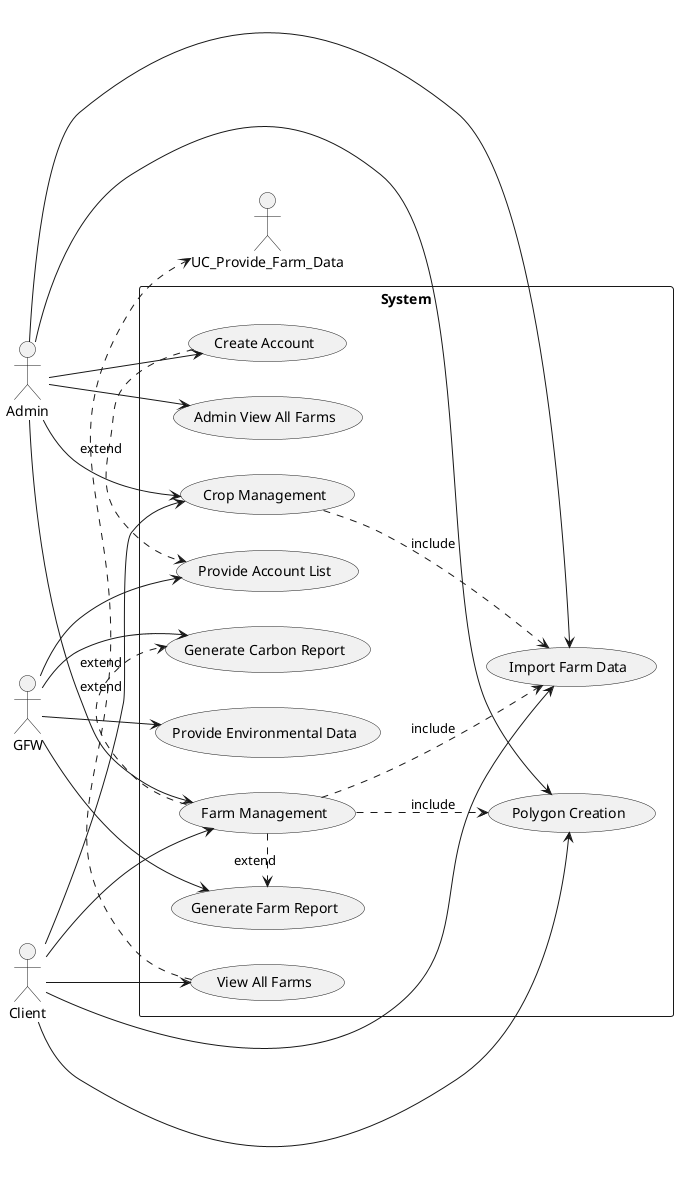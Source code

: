 @startuml
left to right direction
actor Admin
actor Client
actor System as System
rectangle System {
    usecase "View All Farms" as UC_View_All_Farms
    usecase "Provide Environmental Data" as UC_Provide_Environmental_Data
    usecase "Crop Management" as UC_Crop_Management
    usecase "Create Account" as UC_Create_Account
    usecase "Admin View All Farms" as UC_Admin_View_All_Farms
    usecase "Polygon Creation" as UC_Polygon_Creation
    usecase "Generate Carbon Report" as UC_Generate_Carbon_Report
    usecase "Generate Farm Report" as UC_Generate_Farm_Report
    usecase "Farm Management" as UC_Farm_Management
    usecase "Provide Account List" as UC_Provide_Account_List
    usecase "Import Farm Data" as UC_Import_Farm_Data
}
Admin --> UC_Farm_Management
Admin --> UC_Admin_View_All_Farms
Admin --> UC_Create_Account
Admin --> UC_Polygon_Creation
Admin --> UC_Import_Farm_Data
Admin --> UC_Crop_Management
Client --> UC_Farm_Management
Client --> UC_Polygon_Creation
Client --> UC_Import_Farm_Data
Client --> UC_Crop_Management
Client --> UC_View_All_Farms
GFW --> UC_Generate_Farm_Report
GFW --> UC_Generate_Carbon_Report
GFW --> UC_Provide_Environmental_Data
GFW --> UC_Provide_Account_List
UC_Farm_Management ..> UC_Polygon_Creation : include
UC_Farm_Management ..> UC_Import_Farm_Data : include
UC_Crop_Management ..> UC_Import_Farm_Data : include
UC_View_All_Farms .> UC_Provide_Farm_Data : extend
UC_Create_Account .> UC_Provide_Account_List : extend
UC_Farm_Management .> UC_Generate_Farm_Report : extend
UC_Farm_Management .> UC_Generate_Carbon_Report : extend
@enduml